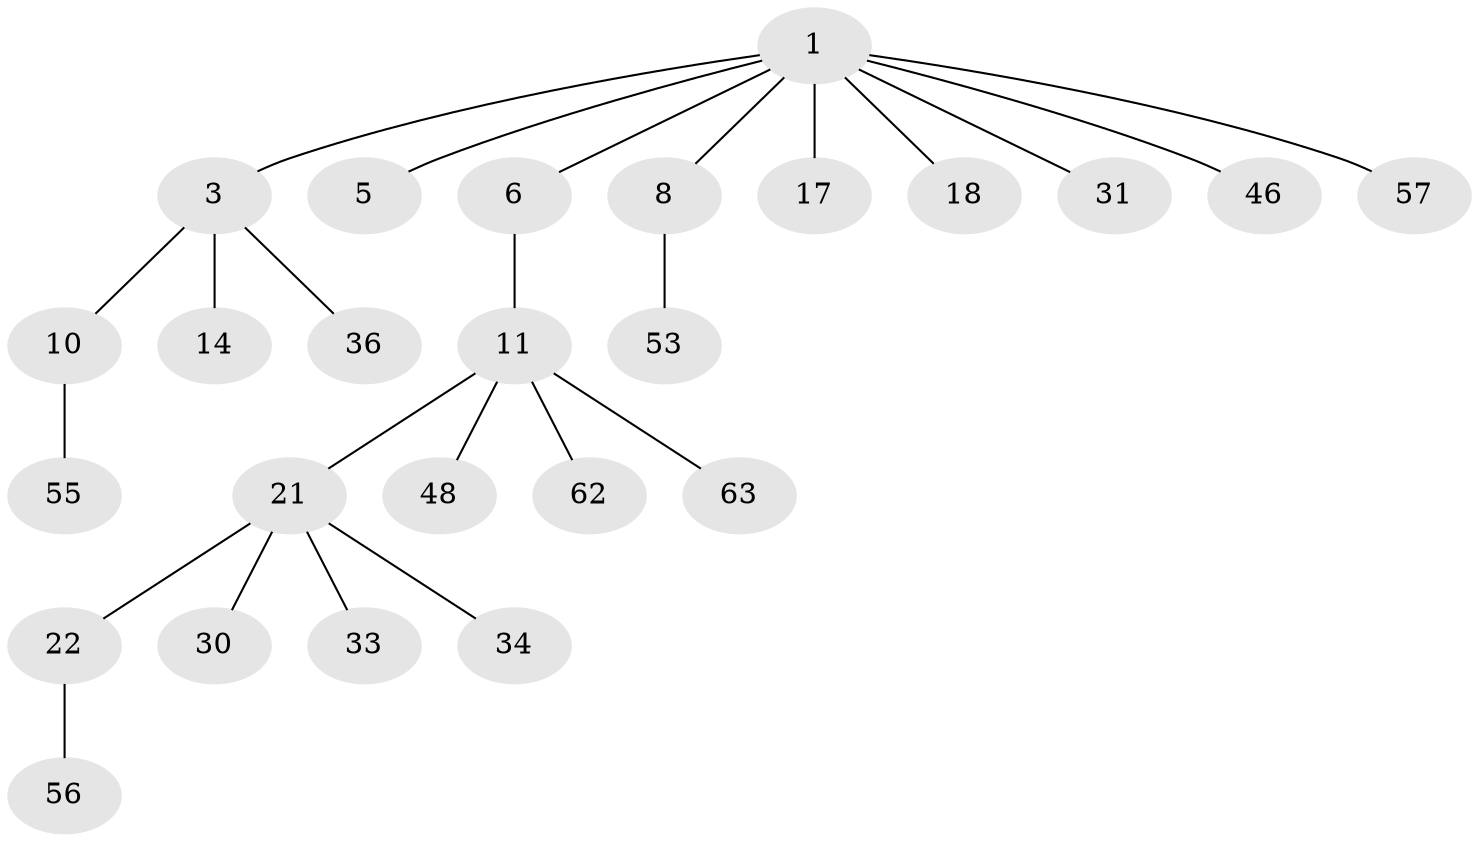 // original degree distribution, {4: 0.109375, 5: 0.03125, 3: 0.125, 2: 0.1875, 6: 0.015625, 1: 0.53125}
// Generated by graph-tools (version 1.1) at 2025/19/03/04/25 18:19:14]
// undirected, 25 vertices, 24 edges
graph export_dot {
graph [start="1"]
  node [color=gray90,style=filled];
  1 [super="+2+9+23"];
  3 [super="+4"];
  5 [super="+19"];
  6 [super="+35+41+7+15"];
  8 [super="+38+45+28"];
  10 [super="+44+16+20+27"];
  11 [super="+12"];
  14 [super="+39"];
  17;
  18 [super="+50+61"];
  21 [super="+32+24"];
  22 [super="+42"];
  30;
  31;
  33 [super="+37"];
  34 [super="+40+52"];
  36 [super="+59+60"];
  46;
  48;
  53;
  55;
  56;
  57;
  62;
  63;
  1 -- 5;
  1 -- 3;
  1 -- 6;
  1 -- 8;
  1 -- 31;
  1 -- 46;
  1 -- 18;
  1 -- 17;
  1 -- 57;
  3 -- 14;
  3 -- 10;
  3 -- 36;
  6 -- 11;
  8 -- 53;
  10 -- 55;
  11 -- 21;
  11 -- 62;
  11 -- 48;
  11 -- 63;
  21 -- 22;
  21 -- 33;
  21 -- 34;
  21 -- 30;
  22 -- 56;
}

